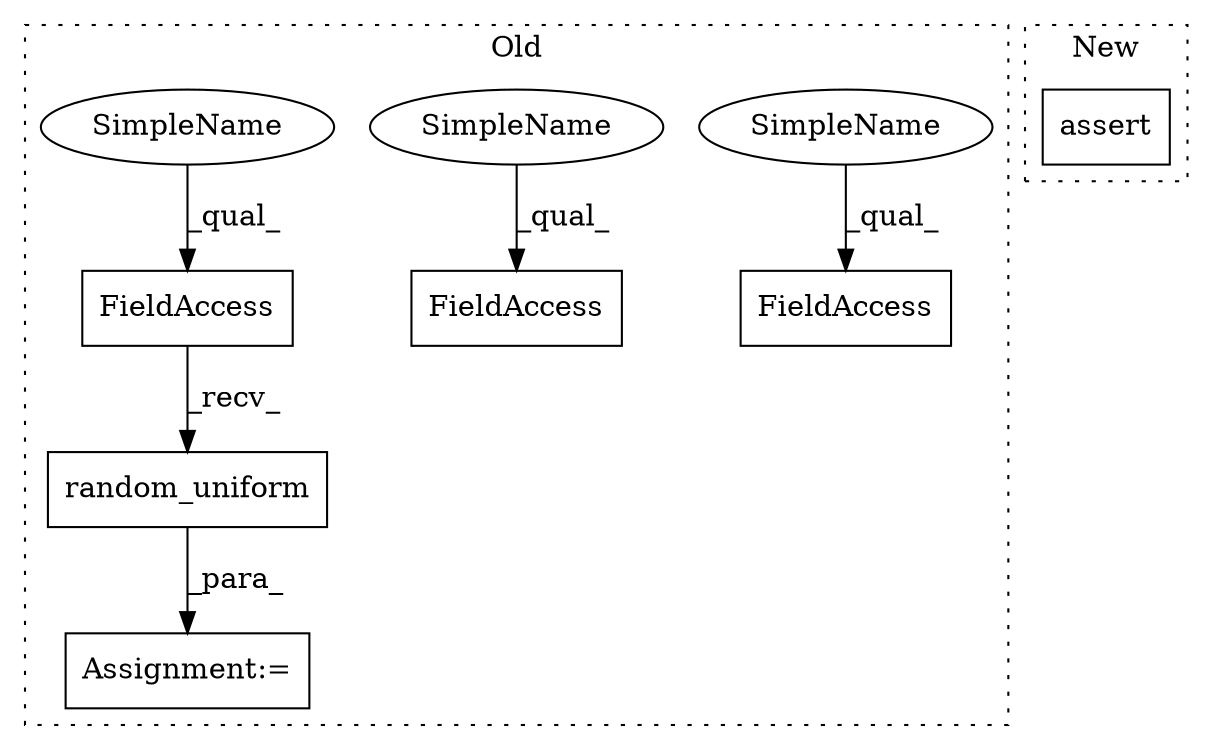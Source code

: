 digraph G {
subgraph cluster0 {
1 [label="random_uniform" a="32" s="16091,16109" l="15,1" shape="box"];
3 [label="Assignment:=" a="7" s="16079" l="1" shape="box"];
4 [label="FieldAccess" a="22" s="16080" l="10" shape="box"];
5 [label="FieldAccess" a="22" s="16124" l="10" shape="box"];
6 [label="FieldAccess" a="22" s="16168" l="10" shape="box"];
7 [label="SimpleName" a="42" s="16124" l="4" shape="ellipse"];
8 [label="SimpleName" a="42" s="16168" l="4" shape="ellipse"];
9 [label="SimpleName" a="42" s="16080" l="4" shape="ellipse"];
label = "Old";
style="dotted";
}
subgraph cluster1 {
2 [label="assert" a="32" s="16383,16413" l="15,1" shape="box"];
label = "New";
style="dotted";
}
1 -> 3 [label="_para_"];
4 -> 1 [label="_recv_"];
7 -> 5 [label="_qual_"];
8 -> 6 [label="_qual_"];
9 -> 4 [label="_qual_"];
}